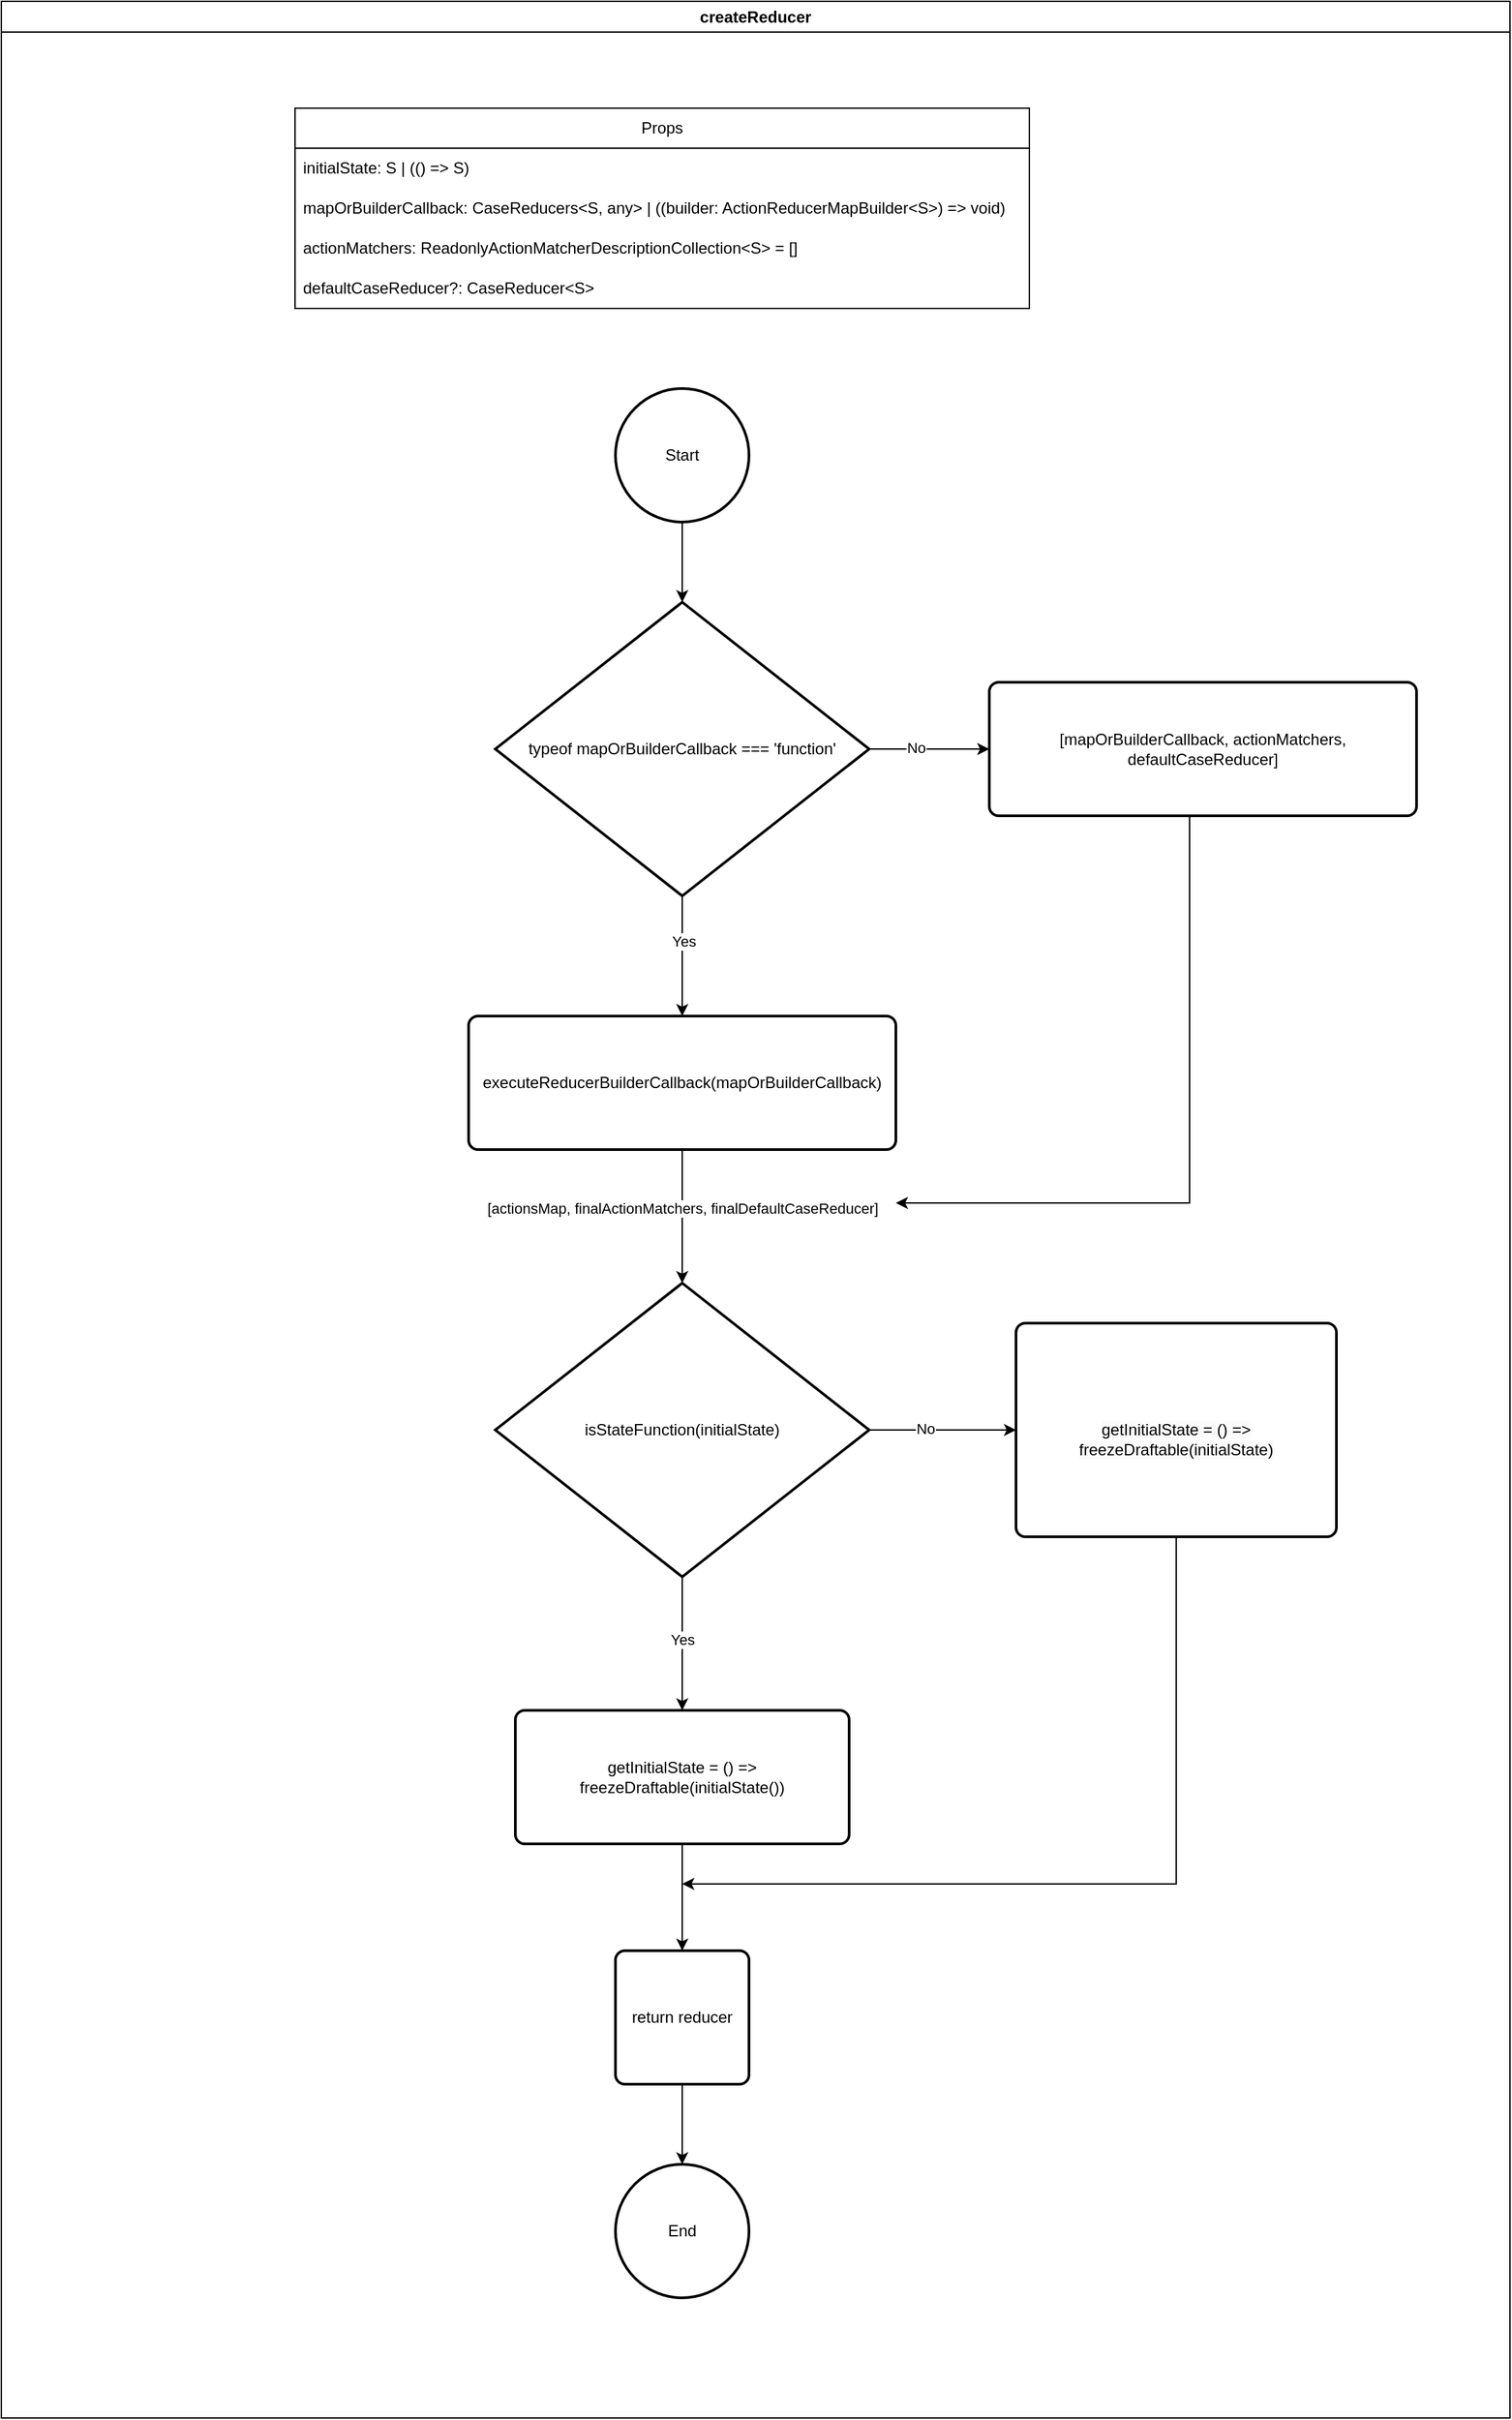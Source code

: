 <mxfile version="20.8.17" type="github">
  <diagram name="第 1 页" id="JsC-sPZwaS2pL8XHtRWc">
    <mxGraphModel dx="1707" dy="2451" grid="1" gridSize="10" guides="1" tooltips="1" connect="1" arrows="1" fold="1" page="1" pageScale="1" pageWidth="827" pageHeight="1169" math="0" shadow="0">
      <root>
        <mxCell id="0" />
        <mxCell id="1" parent="0" />
        <mxCell id="ErUn-88AJgNuBOqfLNrV-1" value="Start" style="strokeWidth=2;html=1;shape=mxgraph.flowchart.start_2;whiteSpace=wrap;" vertex="1" parent="1">
          <mxGeometry x="350" y="270" width="100" height="100" as="geometry" />
        </mxCell>
        <mxCell id="ErUn-88AJgNuBOqfLNrV-9" style="edgeStyle=orthogonalEdgeStyle;rounded=0;orthogonalLoop=1;jettySize=auto;html=1;entryX=0.5;entryY=0;entryDx=0;entryDy=0;entryPerimeter=0;exitX=0.5;exitY=1;exitDx=0;exitDy=0;exitPerimeter=0;" edge="1" parent="1" source="ErUn-88AJgNuBOqfLNrV-1" target="ErUn-88AJgNuBOqfLNrV-8">
          <mxGeometry relative="1" as="geometry">
            <mxPoint x="400" y="340" as="sourcePoint" />
          </mxGeometry>
        </mxCell>
        <mxCell id="ErUn-88AJgNuBOqfLNrV-3" value="Props" style="swimlane;fontStyle=0;childLayout=stackLayout;horizontal=1;startSize=30;horizontalStack=0;resizeParent=1;resizeParentMax=0;resizeLast=0;collapsible=1;marginBottom=0;whiteSpace=wrap;html=1;" vertex="1" parent="1">
          <mxGeometry x="110" y="60" width="550" height="150" as="geometry" />
        </mxCell>
        <mxCell id="ErUn-88AJgNuBOqfLNrV-4" value="initialState: S | (() =&amp;gt; S)" style="text;strokeColor=none;fillColor=none;align=left;verticalAlign=middle;spacingLeft=4;spacingRight=4;overflow=hidden;points=[[0,0.5],[1,0.5]];portConstraint=eastwest;rotatable=0;whiteSpace=wrap;html=1;" vertex="1" parent="ErUn-88AJgNuBOqfLNrV-3">
          <mxGeometry y="30" width="550" height="30" as="geometry" />
        </mxCell>
        <mxCell id="ErUn-88AJgNuBOqfLNrV-5" value="mapOrBuilderCallback: CaseReducers&amp;lt;S, any&amp;gt; | ((builder: ActionReducerMapBuilder&amp;lt;S&amp;gt;) =&amp;gt; void)" style="text;strokeColor=none;fillColor=none;align=left;verticalAlign=middle;spacingLeft=4;spacingRight=4;overflow=hidden;points=[[0,0.5],[1,0.5]];portConstraint=eastwest;rotatable=0;whiteSpace=wrap;html=1;" vertex="1" parent="ErUn-88AJgNuBOqfLNrV-3">
          <mxGeometry y="60" width="550" height="30" as="geometry" />
        </mxCell>
        <mxCell id="ErUn-88AJgNuBOqfLNrV-6" value="actionMatchers: ReadonlyActionMatcherDescriptionCollection&amp;lt;S&amp;gt; = []" style="text;strokeColor=none;fillColor=none;align=left;verticalAlign=middle;spacingLeft=4;spacingRight=4;overflow=hidden;points=[[0,0.5],[1,0.5]];portConstraint=eastwest;rotatable=0;whiteSpace=wrap;html=1;" vertex="1" parent="ErUn-88AJgNuBOqfLNrV-3">
          <mxGeometry y="90" width="550" height="30" as="geometry" />
        </mxCell>
        <mxCell id="ErUn-88AJgNuBOqfLNrV-7" value="defaultCaseReducer?: CaseReducer&amp;lt;S&amp;gt;" style="text;strokeColor=none;fillColor=none;align=left;verticalAlign=middle;spacingLeft=4;spacingRight=4;overflow=hidden;points=[[0,0.5],[1,0.5]];portConstraint=eastwest;rotatable=0;whiteSpace=wrap;html=1;" vertex="1" parent="ErUn-88AJgNuBOqfLNrV-3">
          <mxGeometry y="120" width="550" height="30" as="geometry" />
        </mxCell>
        <mxCell id="ErUn-88AJgNuBOqfLNrV-11" style="edgeStyle=orthogonalEdgeStyle;rounded=0;orthogonalLoop=1;jettySize=auto;html=1;" edge="1" parent="1" source="ErUn-88AJgNuBOqfLNrV-8" target="ErUn-88AJgNuBOqfLNrV-10">
          <mxGeometry relative="1" as="geometry" />
        </mxCell>
        <mxCell id="ErUn-88AJgNuBOqfLNrV-12" value="Yes" style="edgeLabel;html=1;align=center;verticalAlign=middle;resizable=0;points=[];" vertex="1" connectable="0" parent="ErUn-88AJgNuBOqfLNrV-11">
          <mxGeometry x="-0.252" y="1" relative="1" as="geometry">
            <mxPoint as="offset" />
          </mxGeometry>
        </mxCell>
        <mxCell id="ErUn-88AJgNuBOqfLNrV-30" style="edgeStyle=orthogonalEdgeStyle;rounded=0;orthogonalLoop=1;jettySize=auto;html=1;" edge="1" parent="1" source="ErUn-88AJgNuBOqfLNrV-8" target="ErUn-88AJgNuBOqfLNrV-29">
          <mxGeometry relative="1" as="geometry" />
        </mxCell>
        <mxCell id="ErUn-88AJgNuBOqfLNrV-31" value="No" style="edgeLabel;html=1;align=center;verticalAlign=middle;resizable=0;points=[];" vertex="1" connectable="0" parent="ErUn-88AJgNuBOqfLNrV-30">
          <mxGeometry x="-0.23" y="1" relative="1" as="geometry">
            <mxPoint as="offset" />
          </mxGeometry>
        </mxCell>
        <mxCell id="ErUn-88AJgNuBOqfLNrV-8" value="typeof mapOrBuilderCallback === &#39;function&#39;" style="strokeWidth=2;html=1;shape=mxgraph.flowchart.decision;whiteSpace=wrap;" vertex="1" parent="1">
          <mxGeometry x="260" y="430" width="280" height="220" as="geometry" />
        </mxCell>
        <mxCell id="ErUn-88AJgNuBOqfLNrV-14" style="edgeStyle=orthogonalEdgeStyle;rounded=0;orthogonalLoop=1;jettySize=auto;html=1;entryX=0.5;entryY=0;entryDx=0;entryDy=0;entryPerimeter=0;" edge="1" parent="1" source="ErUn-88AJgNuBOqfLNrV-10" target="ErUn-88AJgNuBOqfLNrV-16">
          <mxGeometry relative="1" as="geometry">
            <mxPoint x="400" y="930" as="targetPoint" />
          </mxGeometry>
        </mxCell>
        <mxCell id="ErUn-88AJgNuBOqfLNrV-15" value="[actionsMap, finalActionMatchers, finalDefaultCaseReducer]" style="edgeLabel;html=1;align=center;verticalAlign=middle;resizable=0;points=[];" vertex="1" connectable="0" parent="ErUn-88AJgNuBOqfLNrV-14">
          <mxGeometry x="-0.267" y="1" relative="1" as="geometry">
            <mxPoint x="-1" y="7" as="offset" />
          </mxGeometry>
        </mxCell>
        <mxCell id="ErUn-88AJgNuBOqfLNrV-10" value="executeReducerBuilderCallback(mapOrBuilderCallback)" style="rounded=1;whiteSpace=wrap;html=1;absoluteArcSize=1;arcSize=14;strokeWidth=2;" vertex="1" parent="1">
          <mxGeometry x="240" y="740" width="320" height="100" as="geometry" />
        </mxCell>
        <mxCell id="ErUn-88AJgNuBOqfLNrV-17" style="edgeStyle=orthogonalEdgeStyle;rounded=0;orthogonalLoop=1;jettySize=auto;html=1;" edge="1" parent="1" source="ErUn-88AJgNuBOqfLNrV-16" target="ErUn-88AJgNuBOqfLNrV-18">
          <mxGeometry relative="1" as="geometry">
            <mxPoint x="400" y="1220" as="targetPoint" />
          </mxGeometry>
        </mxCell>
        <mxCell id="ErUn-88AJgNuBOqfLNrV-19" value="Yes" style="edgeLabel;html=1;align=center;verticalAlign=middle;resizable=0;points=[];" vertex="1" connectable="0" parent="ErUn-88AJgNuBOqfLNrV-17">
          <mxGeometry x="-0.258" y="3" relative="1" as="geometry">
            <mxPoint x="-3" y="10" as="offset" />
          </mxGeometry>
        </mxCell>
        <mxCell id="ErUn-88AJgNuBOqfLNrV-20" style="edgeStyle=orthogonalEdgeStyle;rounded=0;orthogonalLoop=1;jettySize=auto;html=1;" edge="1" parent="1" source="ErUn-88AJgNuBOqfLNrV-16" target="ErUn-88AJgNuBOqfLNrV-21">
          <mxGeometry relative="1" as="geometry">
            <mxPoint x="620" y="1050" as="targetPoint" />
          </mxGeometry>
        </mxCell>
        <mxCell id="ErUn-88AJgNuBOqfLNrV-22" value="No" style="edgeLabel;html=1;align=center;verticalAlign=middle;resizable=0;points=[];" vertex="1" connectable="0" parent="ErUn-88AJgNuBOqfLNrV-20">
          <mxGeometry x="-0.248" y="1" relative="1" as="geometry">
            <mxPoint as="offset" />
          </mxGeometry>
        </mxCell>
        <mxCell id="ErUn-88AJgNuBOqfLNrV-16" value="isStateFunction(initialState)" style="strokeWidth=2;html=1;shape=mxgraph.flowchart.decision;whiteSpace=wrap;" vertex="1" parent="1">
          <mxGeometry x="260" y="940" width="280" height="220" as="geometry" />
        </mxCell>
        <mxCell id="ErUn-88AJgNuBOqfLNrV-23" style="edgeStyle=orthogonalEdgeStyle;rounded=0;orthogonalLoop=1;jettySize=auto;html=1;" edge="1" parent="1" source="ErUn-88AJgNuBOqfLNrV-18" target="ErUn-88AJgNuBOqfLNrV-26">
          <mxGeometry relative="1" as="geometry">
            <mxPoint x="400" y="1490" as="targetPoint" />
          </mxGeometry>
        </mxCell>
        <mxCell id="ErUn-88AJgNuBOqfLNrV-18" value="getInitialState = () =&amp;gt; freezeDraftable(initialState())" style="rounded=1;whiteSpace=wrap;html=1;absoluteArcSize=1;arcSize=14;strokeWidth=2;" vertex="1" parent="1">
          <mxGeometry x="275" y="1260" width="250" height="100" as="geometry" />
        </mxCell>
        <mxCell id="ErUn-88AJgNuBOqfLNrV-25" style="edgeStyle=orthogonalEdgeStyle;rounded=0;orthogonalLoop=1;jettySize=auto;html=1;" edge="1" parent="1" source="ErUn-88AJgNuBOqfLNrV-21">
          <mxGeometry relative="1" as="geometry">
            <mxPoint x="400" y="1390" as="targetPoint" />
            <Array as="points">
              <mxPoint x="770" y="1390" />
            </Array>
          </mxGeometry>
        </mxCell>
        <mxCell id="ErUn-88AJgNuBOqfLNrV-21" value="&lt;br&gt;&lt;span style=&quot;color: rgb(0, 0, 0); font-family: Helvetica; font-size: 12px; font-style: normal; font-variant-ligatures: normal; font-variant-caps: normal; font-weight: 400; letter-spacing: normal; orphans: 2; text-align: center; text-indent: 0px; text-transform: none; widows: 2; word-spacing: 0px; -webkit-text-stroke-width: 0px; background-color: rgb(251, 251, 251); text-decoration-thickness: initial; text-decoration-style: initial; text-decoration-color: initial; float: none; display: inline !important;&quot;&gt;getInitialState = () =&amp;gt; freezeDraftable(initialState)&lt;/span&gt;" style="rounded=1;whiteSpace=wrap;html=1;absoluteArcSize=1;arcSize=14;strokeWidth=2;" vertex="1" parent="1">
          <mxGeometry x="650" y="970" width="240" height="160" as="geometry" />
        </mxCell>
        <mxCell id="ErUn-88AJgNuBOqfLNrV-28" style="edgeStyle=orthogonalEdgeStyle;rounded=0;orthogonalLoop=1;jettySize=auto;html=1;entryX=0.5;entryY=0;entryDx=0;entryDy=0;entryPerimeter=0;" edge="1" parent="1" source="ErUn-88AJgNuBOqfLNrV-26" target="ErUn-88AJgNuBOqfLNrV-27">
          <mxGeometry relative="1" as="geometry" />
        </mxCell>
        <mxCell id="ErUn-88AJgNuBOqfLNrV-26" value="return reducer" style="rounded=1;whiteSpace=wrap;html=1;absoluteArcSize=1;arcSize=14;strokeWidth=2;" vertex="1" parent="1">
          <mxGeometry x="350" y="1440" width="100" height="100" as="geometry" />
        </mxCell>
        <mxCell id="ErUn-88AJgNuBOqfLNrV-27" value="End" style="strokeWidth=2;html=1;shape=mxgraph.flowchart.start_2;whiteSpace=wrap;" vertex="1" parent="1">
          <mxGeometry x="350" y="1600" width="100" height="100" as="geometry" />
        </mxCell>
        <mxCell id="ErUn-88AJgNuBOqfLNrV-32" style="edgeStyle=orthogonalEdgeStyle;rounded=0;orthogonalLoop=1;jettySize=auto;html=1;" edge="1" parent="1" source="ErUn-88AJgNuBOqfLNrV-29">
          <mxGeometry relative="1" as="geometry">
            <mxPoint x="560" y="880" as="targetPoint" />
            <Array as="points">
              <mxPoint x="780" y="880" />
            </Array>
          </mxGeometry>
        </mxCell>
        <mxCell id="ErUn-88AJgNuBOqfLNrV-29" value="[mapOrBuilderCallback, actionMatchers, defaultCaseReducer]" style="rounded=1;whiteSpace=wrap;html=1;absoluteArcSize=1;arcSize=14;strokeWidth=2;" vertex="1" parent="1">
          <mxGeometry x="630" y="490" width="320" height="100" as="geometry" />
        </mxCell>
        <mxCell id="ErUn-88AJgNuBOqfLNrV-33" value="createReducer" style="swimlane;whiteSpace=wrap;html=1;" vertex="1" parent="1">
          <mxGeometry x="-110" y="-20" width="1130" height="1810" as="geometry" />
        </mxCell>
      </root>
    </mxGraphModel>
  </diagram>
</mxfile>
